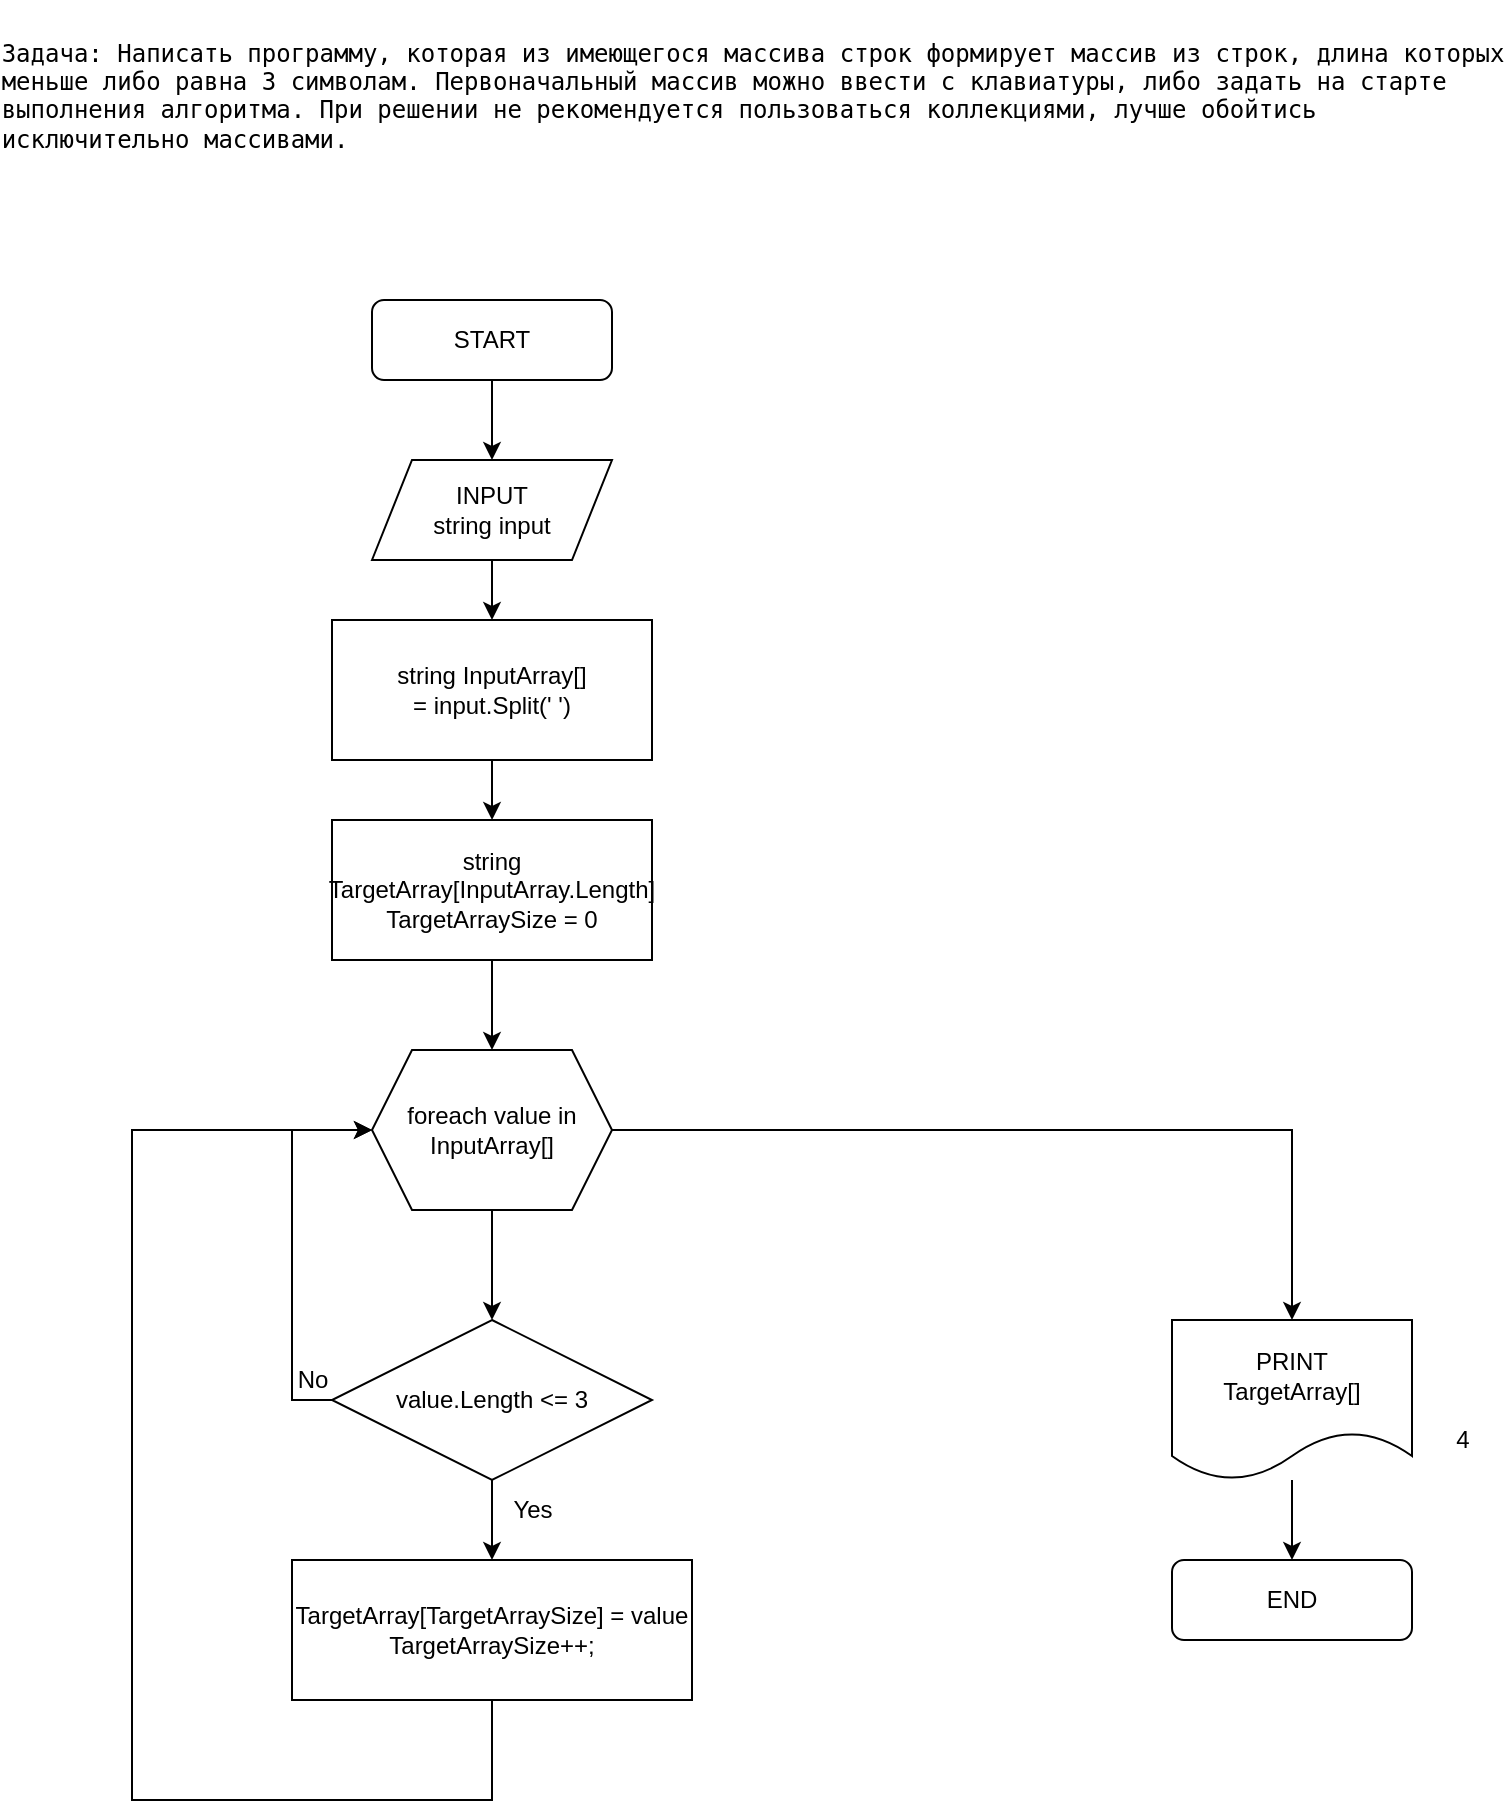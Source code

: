 <mxfile version="20.6.2" type="device"><diagram id="C5RBs43oDa-KdzZeNtuy" name="Page-1"><mxGraphModel dx="1186" dy="613" grid="1" gridSize="10" guides="1" tooltips="1" connect="1" arrows="1" fold="1" page="1" pageScale="1" pageWidth="827" pageHeight="1169" math="0" shadow="0"><root><mxCell id="WIyWlLk6GJQsqaUBKTNV-0"/><mxCell id="WIyWlLk6GJQsqaUBKTNV-1" parent="WIyWlLk6GJQsqaUBKTNV-0"/><mxCell id="Q5SXDwsz02mk2vaQfMJQ-0" value="&lt;pre style=&quot;text-align: start; overflow-wrap: break-word;&quot;&gt;Задача: Написать программу, которая из имеющегося массива строк формирует массив из строк, длина которых&lt;br/&gt;меньше либо равна 3 символам. Первоначальный массив можно ввести с клавиатуры, либо задать на старте&lt;br/&gt;выполнения алгоритма. При решении не рекомендуется пользоваться коллекциями, лучше обойтись&lt;br/&gt;исключительно массивами.&lt;br/&gt; &lt;/pre&gt;" style="text;html=1;align=center;verticalAlign=middle;resizable=0;points=[];autosize=1;strokeColor=none;fillColor=none;" parent="WIyWlLk6GJQsqaUBKTNV-1" vertex="1"><mxGeometry x="20" y="20" width="660" height="110" as="geometry"/></mxCell><mxCell id="1F1BBJ4kVMcSZgaRJest-0" style="edgeStyle=orthogonalEdgeStyle;rounded=0;orthogonalLoop=1;jettySize=auto;html=1;exitX=0.5;exitY=1;exitDx=0;exitDy=0;entryX=0.5;entryY=0;entryDx=0;entryDy=0;" parent="WIyWlLk6GJQsqaUBKTNV-1" source="1F1BBJ4kVMcSZgaRJest-1" target="1F1BBJ4kVMcSZgaRJest-3" edge="1"><mxGeometry relative="1" as="geometry"/></mxCell><mxCell id="1F1BBJ4kVMcSZgaRJest-1" value="START" style="rounded=1;whiteSpace=wrap;html=1;fontSize=12;glass=0;strokeWidth=1;shadow=0;" parent="WIyWlLk6GJQsqaUBKTNV-1" vertex="1"><mxGeometry x="160" y="170" width="120" height="40" as="geometry"/></mxCell><mxCell id="1F1BBJ4kVMcSZgaRJest-2" style="edgeStyle=orthogonalEdgeStyle;rounded=0;orthogonalLoop=1;jettySize=auto;html=1;exitX=0.5;exitY=1;exitDx=0;exitDy=0;" parent="WIyWlLk6GJQsqaUBKTNV-1" source="1F1BBJ4kVMcSZgaRJest-3" edge="1"><mxGeometry relative="1" as="geometry"><mxPoint x="220" y="330" as="targetPoint"/></mxGeometry></mxCell><mxCell id="1F1BBJ4kVMcSZgaRJest-3" value="INPUT&lt;br&gt;string input" style="shape=parallelogram;perimeter=parallelogramPerimeter;whiteSpace=wrap;html=1;fixedSize=1;" parent="WIyWlLk6GJQsqaUBKTNV-1" vertex="1"><mxGeometry x="160" y="250" width="120" height="50" as="geometry"/></mxCell><mxCell id="1F1BBJ4kVMcSZgaRJest-5" value="" style="edgeStyle=orthogonalEdgeStyle;rounded=0;orthogonalLoop=1;jettySize=auto;html=1;" parent="WIyWlLk6GJQsqaUBKTNV-1" source="1F1BBJ4kVMcSZgaRJest-6" edge="1"><mxGeometry relative="1" as="geometry"><mxPoint x="220.03" y="430" as="targetPoint"/></mxGeometry></mxCell><mxCell id="1F1BBJ4kVMcSZgaRJest-6" value="string InputArray[] =&amp;nbsp;input.Split(' ')" style="rounded=0;whiteSpace=wrap;html=1;" parent="WIyWlLk6GJQsqaUBKTNV-1" vertex="1"><mxGeometry x="140" y="330" width="160" height="70" as="geometry"/></mxCell><mxCell id="1F1BBJ4kVMcSZgaRJest-52" style="edgeStyle=orthogonalEdgeStyle;rounded=0;orthogonalLoop=1;jettySize=auto;html=1;" parent="WIyWlLk6GJQsqaUBKTNV-1" source="1F1BBJ4kVMcSZgaRJest-50" edge="1"><mxGeometry relative="1" as="geometry"><mxPoint x="620" y="800" as="targetPoint"/></mxGeometry></mxCell><mxCell id="1F1BBJ4kVMcSZgaRJest-50" value="PRINT&lt;br&gt;TargetArray[]" style="shape=document;whiteSpace=wrap;html=1;boundedLbl=1;" parent="WIyWlLk6GJQsqaUBKTNV-1" vertex="1"><mxGeometry x="560" y="680" width="120" height="80" as="geometry"/></mxCell><mxCell id="1F1BBJ4kVMcSZgaRJest-53" value="END" style="rounded=1;whiteSpace=wrap;html=1;fontSize=12;glass=0;strokeWidth=1;shadow=0;" parent="WIyWlLk6GJQsqaUBKTNV-1" vertex="1"><mxGeometry x="560" y="800" width="120" height="40" as="geometry"/></mxCell><mxCell id="1F1BBJ4kVMcSZgaRJest-54" value="4" style="text;html=1;align=center;verticalAlign=middle;resizable=0;points=[];autosize=1;strokeColor=none;fillColor=none;" parent="WIyWlLk6GJQsqaUBKTNV-1" vertex="1"><mxGeometry x="690" y="725" width="30" height="30" as="geometry"/></mxCell><mxCell id="ewnKz6vPEo1oVjpSTJkM-6" value="" style="edgeStyle=orthogonalEdgeStyle;rounded=0;orthogonalLoop=1;jettySize=auto;html=1;" edge="1" parent="WIyWlLk6GJQsqaUBKTNV-1" source="ewnKz6vPEo1oVjpSTJkM-0" target="ewnKz6vPEo1oVjpSTJkM-5"><mxGeometry relative="1" as="geometry"/></mxCell><mxCell id="ewnKz6vPEo1oVjpSTJkM-14" style="edgeStyle=orthogonalEdgeStyle;rounded=0;orthogonalLoop=1;jettySize=auto;html=1;" edge="1" parent="WIyWlLk6GJQsqaUBKTNV-1" source="ewnKz6vPEo1oVjpSTJkM-0" target="1F1BBJ4kVMcSZgaRJest-50"><mxGeometry relative="1" as="geometry"/></mxCell><mxCell id="ewnKz6vPEo1oVjpSTJkM-0" value="foreach value in InputArray[]" style="shape=hexagon;perimeter=hexagonPerimeter2;whiteSpace=wrap;html=1;fixedSize=1;" vertex="1" parent="WIyWlLk6GJQsqaUBKTNV-1"><mxGeometry x="160" y="545" width="120" height="80" as="geometry"/></mxCell><mxCell id="ewnKz6vPEo1oVjpSTJkM-4" value="" style="edgeStyle=orthogonalEdgeStyle;rounded=0;orthogonalLoop=1;jettySize=auto;html=1;" edge="1" parent="WIyWlLk6GJQsqaUBKTNV-1" source="ewnKz6vPEo1oVjpSTJkM-3" target="ewnKz6vPEo1oVjpSTJkM-0"><mxGeometry relative="1" as="geometry"/></mxCell><mxCell id="ewnKz6vPEo1oVjpSTJkM-3" value="string TargetArray[InputArray.Length]&lt;br&gt;TargetArraySize = 0" style="rounded=0;whiteSpace=wrap;html=1;" vertex="1" parent="WIyWlLk6GJQsqaUBKTNV-1"><mxGeometry x="140" y="430" width="160" height="70" as="geometry"/></mxCell><mxCell id="ewnKz6vPEo1oVjpSTJkM-7" style="edgeStyle=orthogonalEdgeStyle;rounded=0;orthogonalLoop=1;jettySize=auto;html=1;entryX=0;entryY=0.5;entryDx=0;entryDy=0;" edge="1" parent="WIyWlLk6GJQsqaUBKTNV-1" source="ewnKz6vPEo1oVjpSTJkM-5" target="ewnKz6vPEo1oVjpSTJkM-0"><mxGeometry relative="1" as="geometry"><Array as="points"><mxPoint x="120" y="720"/><mxPoint x="120" y="585"/></Array></mxGeometry></mxCell><mxCell id="ewnKz6vPEo1oVjpSTJkM-12" value="" style="edgeStyle=orthogonalEdgeStyle;rounded=0;orthogonalLoop=1;jettySize=auto;html=1;" edge="1" parent="WIyWlLk6GJQsqaUBKTNV-1" source="ewnKz6vPEo1oVjpSTJkM-5" target="ewnKz6vPEo1oVjpSTJkM-11"><mxGeometry relative="1" as="geometry"/></mxCell><mxCell id="ewnKz6vPEo1oVjpSTJkM-5" value="value.Length &amp;lt;= 3" style="rhombus;whiteSpace=wrap;html=1;" vertex="1" parent="WIyWlLk6GJQsqaUBKTNV-1"><mxGeometry x="140" y="680" width="160" height="80" as="geometry"/></mxCell><mxCell id="ewnKz6vPEo1oVjpSTJkM-8" value="No" style="text;html=1;align=center;verticalAlign=middle;resizable=0;points=[];autosize=1;strokeColor=none;fillColor=none;" vertex="1" parent="WIyWlLk6GJQsqaUBKTNV-1"><mxGeometry x="110" y="695" width="40" height="30" as="geometry"/></mxCell><mxCell id="ewnKz6vPEo1oVjpSTJkM-13" style="edgeStyle=orthogonalEdgeStyle;rounded=0;orthogonalLoop=1;jettySize=auto;html=1;entryX=0;entryY=0.5;entryDx=0;entryDy=0;" edge="1" parent="WIyWlLk6GJQsqaUBKTNV-1" source="ewnKz6vPEo1oVjpSTJkM-11" target="ewnKz6vPEo1oVjpSTJkM-0"><mxGeometry relative="1" as="geometry"><Array as="points"><mxPoint x="220" y="920"/><mxPoint x="40" y="920"/><mxPoint x="40" y="585"/></Array></mxGeometry></mxCell><mxCell id="ewnKz6vPEo1oVjpSTJkM-11" value="TargetArray[TargetArraySize] = value TargetArraySize++;" style="rounded=0;whiteSpace=wrap;html=1;" vertex="1" parent="WIyWlLk6GJQsqaUBKTNV-1"><mxGeometry x="120" y="800" width="200" height="70" as="geometry"/></mxCell><mxCell id="ewnKz6vPEo1oVjpSTJkM-15" value="Yes" style="text;html=1;align=center;verticalAlign=middle;resizable=0;points=[];autosize=1;strokeColor=none;fillColor=none;" vertex="1" parent="WIyWlLk6GJQsqaUBKTNV-1"><mxGeometry x="220" y="760" width="40" height="30" as="geometry"/></mxCell></root></mxGraphModel></diagram></mxfile>
